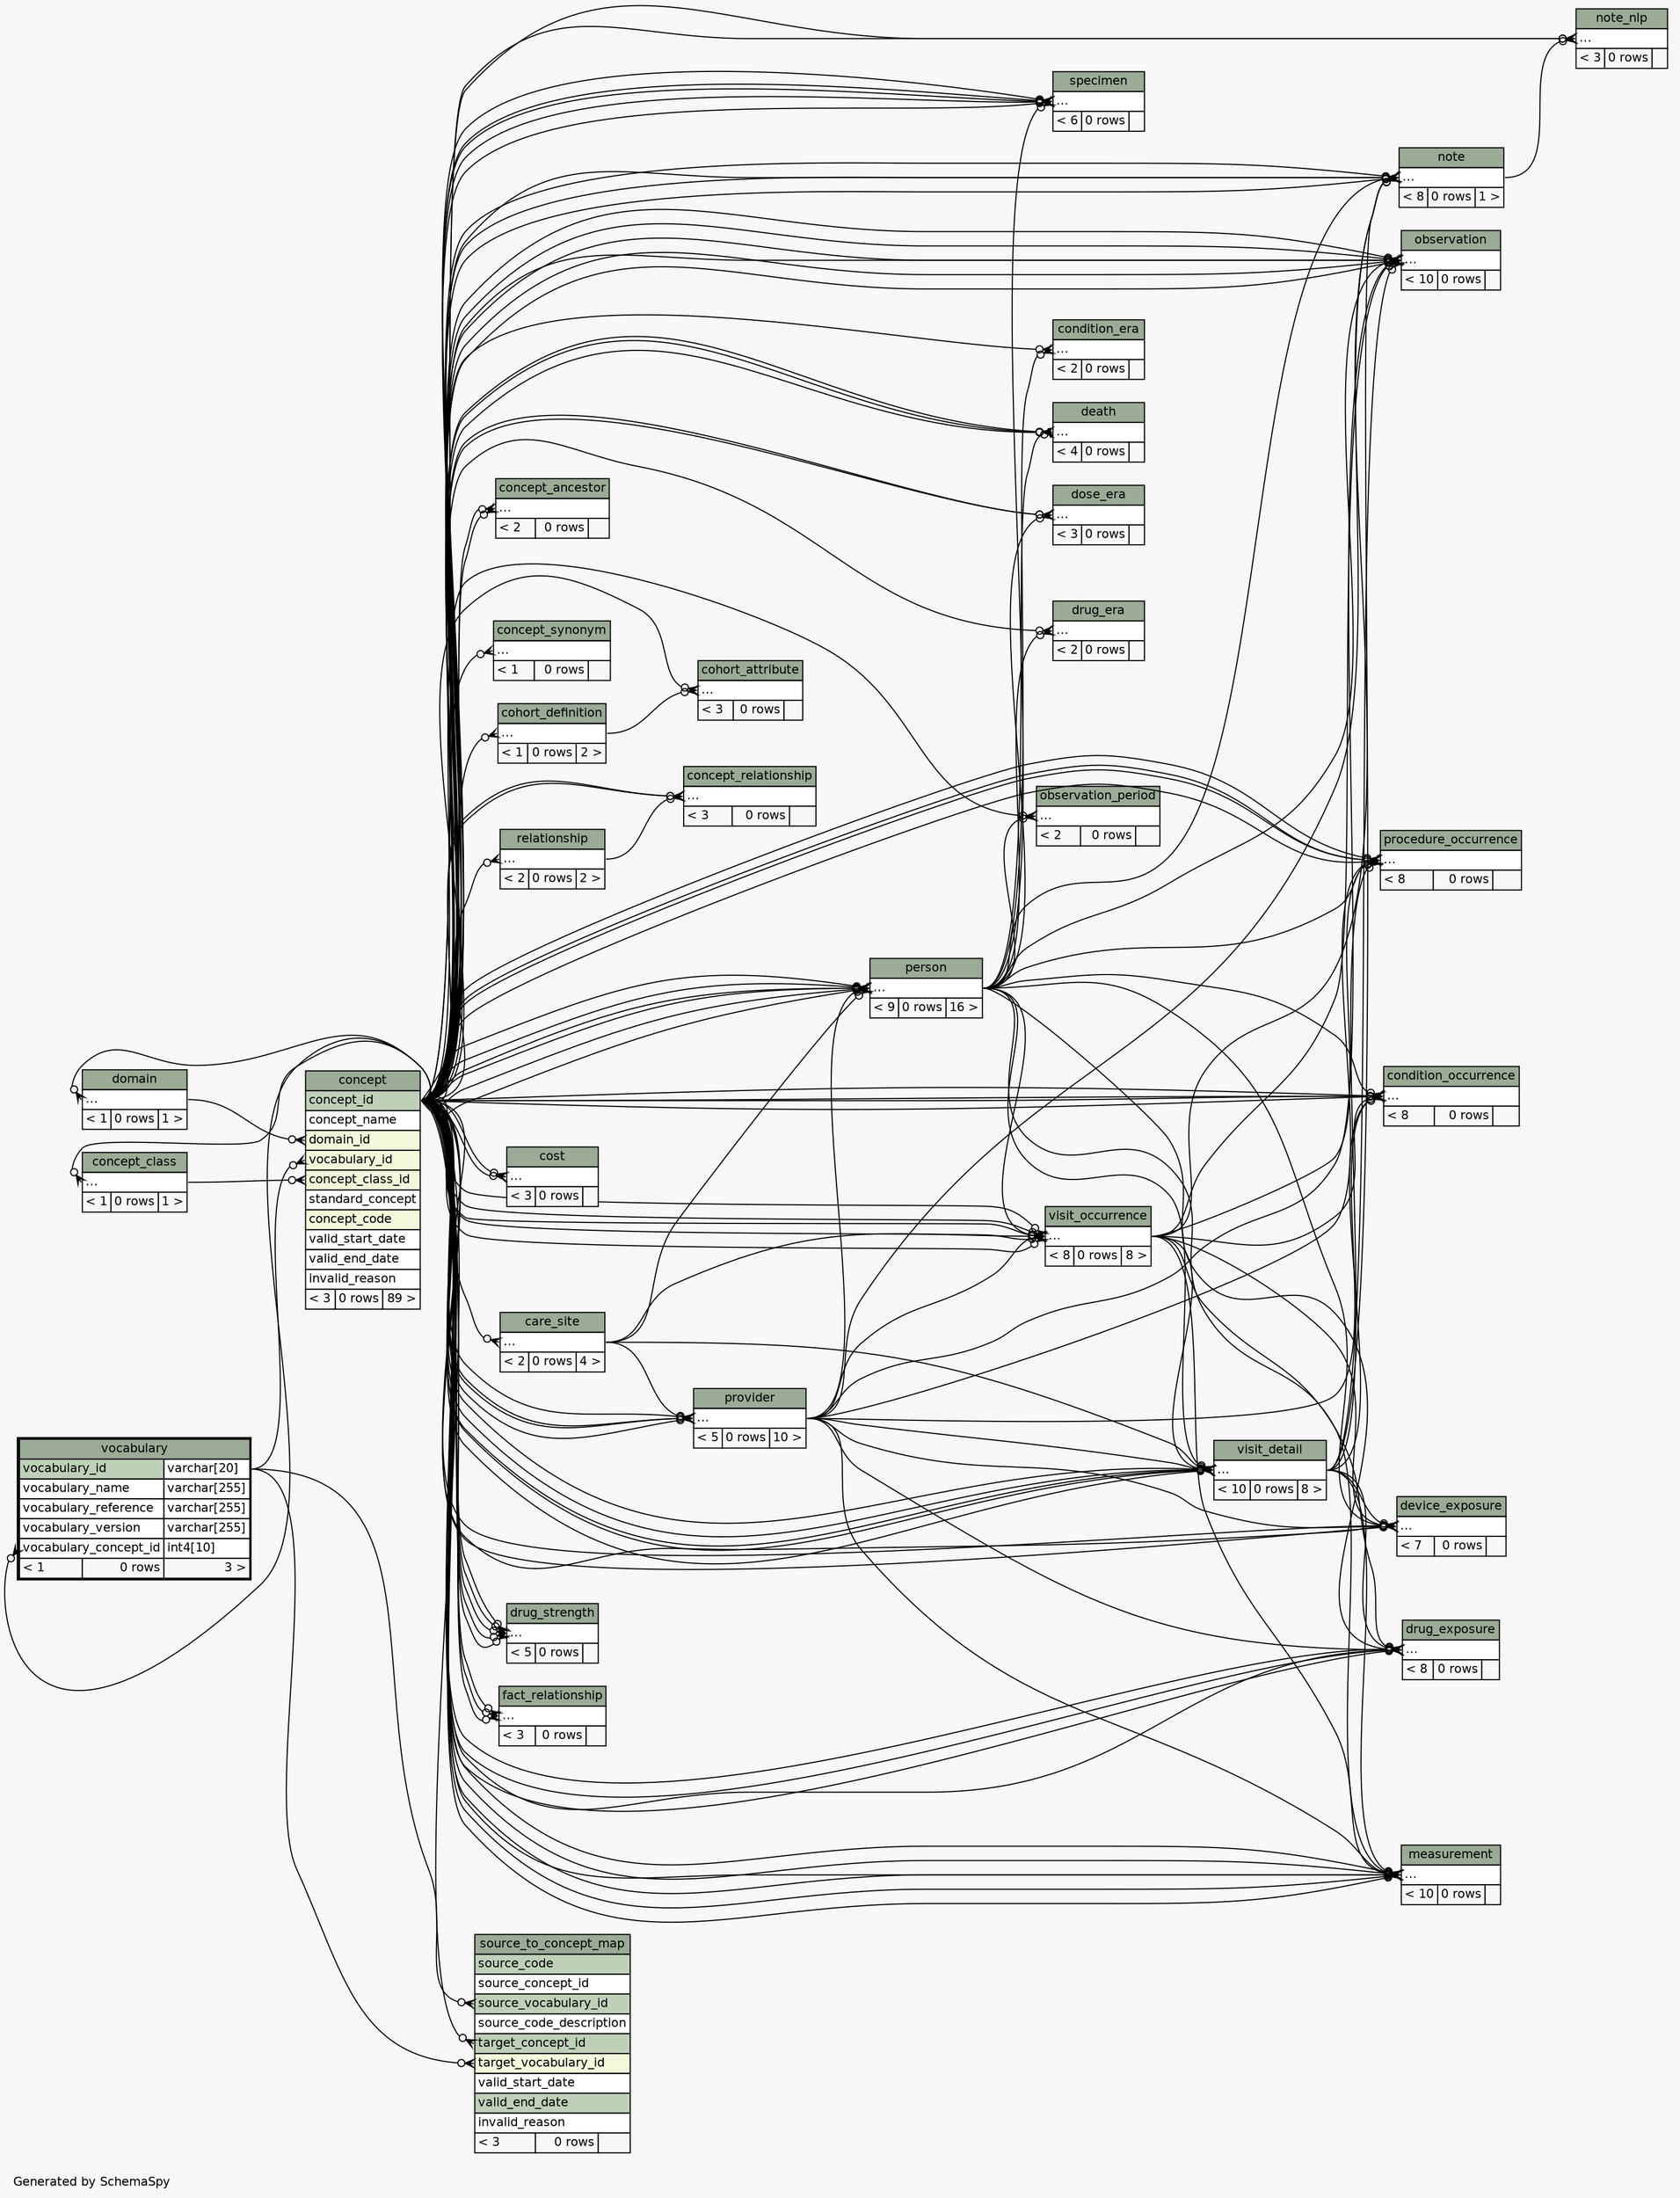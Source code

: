 // dot 2.38.0 on Linux 4.10.0-32-generic
// SchemaSpy rev 590
digraph "twoDegreesRelationshipsDiagram" {
  graph [
    rankdir="RL"
    bgcolor="#f7f7f7"
    label="\nGenerated by SchemaSpy"
    labeljust="l"
    nodesep="0.18"
    ranksep="0.46"
    fontname="Helvetica"
    fontsize="11"
  ];
  node [
    fontname="Helvetica"
    fontsize="11"
    shape="plaintext"
  ];
  edge [
    arrowsize="0.8"
  ];
  "care_site":"elipses":w -> "concept":"concept_id":e [arrowhead=none dir=back arrowtail=crowodot];
  "cohort_attribute":"elipses":w -> "cohort_definition":"elipses":e [arrowhead=none dir=back arrowtail=crowodot];
  "cohort_attribute":"elipses":w -> "concept":"concept_id":e [arrowhead=none dir=back arrowtail=crowodot];
  "cohort_definition":"elipses":w -> "concept":"concept_id":e [arrowhead=none dir=back arrowtail=crowodot];
  "concept":"concept_class_id":w -> "concept_class":"elipses":e [arrowhead=none dir=back arrowtail=crowodot];
  "concept":"domain_id":w -> "domain":"elipses":e [arrowhead=none dir=back arrowtail=crowodot];
  "concept":"vocabulary_id":w -> "vocabulary":"vocabulary_id.type":e [arrowhead=none dir=back arrowtail=crowodot];
  "concept_ancestor":"elipses":w -> "concept":"concept_id":e [arrowhead=none dir=back arrowtail=crowodot];
  "concept_ancestor":"elipses":w -> "concept":"concept_id":e [arrowhead=none dir=back arrowtail=crowodot];
  "concept_class":"elipses":w -> "concept":"concept_id":e [arrowhead=none dir=back arrowtail=crowodot];
  "concept_relationship":"elipses":w -> "concept":"concept_id":e [arrowhead=none dir=back arrowtail=crowodot];
  "concept_relationship":"elipses":w -> "concept":"concept_id":e [arrowhead=none dir=back arrowtail=crowodot];
  "concept_relationship":"elipses":w -> "relationship":"elipses":e [arrowhead=none dir=back arrowtail=crowodot];
  "concept_synonym":"elipses":w -> "concept":"concept_id":e [arrowhead=none dir=back arrowtail=crowodot];
  "condition_era":"elipses":w -> "concept":"concept_id":e [arrowhead=none dir=back arrowtail=crowodot];
  "condition_era":"elipses":w -> "person":"elipses":e [arrowhead=none dir=back arrowtail=crowodot];
  "condition_occurrence":"elipses":w -> "concept":"concept_id":e [arrowhead=none dir=back arrowtail=crowodot];
  "condition_occurrence":"elipses":w -> "concept":"concept_id":e [arrowhead=none dir=back arrowtail=crowodot];
  "condition_occurrence":"elipses":w -> "concept":"concept_id":e [arrowhead=none dir=back arrowtail=crowodot];
  "condition_occurrence":"elipses":w -> "concept":"concept_id":e [arrowhead=none dir=back arrowtail=crowodot];
  "condition_occurrence":"elipses":w -> "person":"elipses":e [arrowhead=none dir=back arrowtail=crowodot];
  "condition_occurrence":"elipses":w -> "provider":"elipses":e [arrowhead=none dir=back arrowtail=crowodot];
  "condition_occurrence":"elipses":w -> "visit_detail":"elipses":e [arrowhead=none dir=back arrowtail=crowodot];
  "condition_occurrence":"elipses":w -> "visit_occurrence":"elipses":e [arrowhead=none dir=back arrowtail=crowodot];
  "cost":"elipses":w -> "concept":"concept_id":e [arrowhead=none dir=back arrowtail=crowodot];
  "cost":"elipses":w -> "concept":"concept_id":e [arrowhead=none dir=back arrowtail=crowodot];
  "death":"elipses":w -> "concept":"concept_id":e [arrowhead=none dir=back arrowtail=crowodot];
  "death":"elipses":w -> "concept":"concept_id":e [arrowhead=none dir=back arrowtail=crowodot];
  "death":"elipses":w -> "concept":"concept_id":e [arrowhead=none dir=back arrowtail=crowodot];
  "death":"elipses":w -> "person":"elipses":e [arrowhead=none dir=back arrowtail=teeodot];
  "device_exposure":"elipses":w -> "concept":"concept_id":e [arrowhead=none dir=back arrowtail=crowodot];
  "device_exposure":"elipses":w -> "concept":"concept_id":e [arrowhead=none dir=back arrowtail=crowodot];
  "device_exposure":"elipses":w -> "concept":"concept_id":e [arrowhead=none dir=back arrowtail=crowodot];
  "device_exposure":"elipses":w -> "person":"elipses":e [arrowhead=none dir=back arrowtail=crowodot];
  "device_exposure":"elipses":w -> "provider":"elipses":e [arrowhead=none dir=back arrowtail=crowodot];
  "device_exposure":"elipses":w -> "visit_detail":"elipses":e [arrowhead=none dir=back arrowtail=crowodot];
  "device_exposure":"elipses":w -> "visit_occurrence":"elipses":e [arrowhead=none dir=back arrowtail=crowodot];
  "domain":"elipses":w -> "concept":"concept_id":e [arrowhead=none dir=back arrowtail=crowodot];
  "dose_era":"elipses":w -> "concept":"concept_id":e [arrowhead=none dir=back arrowtail=crowodot];
  "dose_era":"elipses":w -> "person":"elipses":e [arrowhead=none dir=back arrowtail=crowodot];
  "dose_era":"elipses":w -> "concept":"concept_id":e [arrowhead=none dir=back arrowtail=crowodot];
  "drug_era":"elipses":w -> "concept":"concept_id":e [arrowhead=none dir=back arrowtail=crowodot];
  "drug_era":"elipses":w -> "person":"elipses":e [arrowhead=none dir=back arrowtail=crowodot];
  "drug_exposure":"elipses":w -> "concept":"concept_id":e [arrowhead=none dir=back arrowtail=crowodot];
  "drug_exposure":"elipses":w -> "concept":"concept_id":e [arrowhead=none dir=back arrowtail=crowodot];
  "drug_exposure":"elipses":w -> "concept":"concept_id":e [arrowhead=none dir=back arrowtail=crowodot];
  "drug_exposure":"elipses":w -> "person":"elipses":e [arrowhead=none dir=back arrowtail=crowodot];
  "drug_exposure":"elipses":w -> "provider":"elipses":e [arrowhead=none dir=back arrowtail=crowodot];
  "drug_exposure":"elipses":w -> "concept":"concept_id":e [arrowhead=none dir=back arrowtail=crowodot];
  "drug_exposure":"elipses":w -> "visit_detail":"elipses":e [arrowhead=none dir=back arrowtail=crowodot];
  "drug_exposure":"elipses":w -> "visit_occurrence":"elipses":e [arrowhead=none dir=back arrowtail=crowodot];
  "drug_strength":"elipses":w -> "concept":"concept_id":e [arrowhead=none dir=back arrowtail=crowodot];
  "drug_strength":"elipses":w -> "concept":"concept_id":e [arrowhead=none dir=back arrowtail=crowodot];
  "drug_strength":"elipses":w -> "concept":"concept_id":e [arrowhead=none dir=back arrowtail=crowodot];
  "drug_strength":"elipses":w -> "concept":"concept_id":e [arrowhead=none dir=back arrowtail=crowodot];
  "drug_strength":"elipses":w -> "concept":"concept_id":e [arrowhead=none dir=back arrowtail=crowodot];
  "fact_relationship":"elipses":w -> "concept":"concept_id":e [arrowhead=none dir=back arrowtail=crowodot];
  "fact_relationship":"elipses":w -> "concept":"concept_id":e [arrowhead=none dir=back arrowtail=crowodot];
  "fact_relationship":"elipses":w -> "concept":"concept_id":e [arrowhead=none dir=back arrowtail=crowodot];
  "measurement":"elipses":w -> "concept":"concept_id":e [arrowhead=none dir=back arrowtail=crowodot];
  "measurement":"elipses":w -> "concept":"concept_id":e [arrowhead=none dir=back arrowtail=crowodot];
  "measurement":"elipses":w -> "concept":"concept_id":e [arrowhead=none dir=back arrowtail=crowodot];
  "measurement":"elipses":w -> "concept":"concept_id":e [arrowhead=none dir=back arrowtail=crowodot];
  "measurement":"elipses":w -> "person":"elipses":e [arrowhead=none dir=back arrowtail=crowodot];
  "measurement":"elipses":w -> "provider":"elipses":e [arrowhead=none dir=back arrowtail=crowodot];
  "measurement":"elipses":w -> "concept":"concept_id":e [arrowhead=none dir=back arrowtail=crowodot];
  "measurement":"elipses":w -> "concept":"concept_id":e [arrowhead=none dir=back arrowtail=crowodot];
  "measurement":"elipses":w -> "visit_detail":"elipses":e [arrowhead=none dir=back arrowtail=crowodot];
  "measurement":"elipses":w -> "visit_occurrence":"elipses":e [arrowhead=none dir=back arrowtail=crowodot];
  "note":"elipses":w -> "concept":"concept_id":e [arrowhead=none dir=back arrowtail=crowodot];
  "note":"elipses":w -> "concept":"concept_id":e [arrowhead=none dir=back arrowtail=crowodot];
  "note":"elipses":w -> "concept":"concept_id":e [arrowhead=none dir=back arrowtail=crowodot];
  "note":"elipses":w -> "concept":"concept_id":e [arrowhead=none dir=back arrowtail=crowodot];
  "note":"elipses":w -> "person":"elipses":e [arrowhead=none dir=back arrowtail=crowodot];
  "note":"elipses":w -> "provider":"elipses":e [arrowhead=none dir=back arrowtail=crowodot];
  "note":"elipses":w -> "visit_detail":"elipses":e [arrowhead=none dir=back arrowtail=crowodot];
  "note":"elipses":w -> "visit_occurrence":"elipses":e [arrowhead=none dir=back arrowtail=crowodot];
  "note_nlp":"elipses":w -> "note":"elipses":e [arrowhead=none dir=back arrowtail=crowodot];
  "note_nlp":"elipses":w -> "concept":"concept_id":e [arrowhead=none dir=back arrowtail=crowodot];
  "note_nlp":"elipses":w -> "concept":"concept_id":e [arrowhead=none dir=back arrowtail=crowodot];
  "observation":"elipses":w -> "concept":"concept_id":e [arrowhead=none dir=back arrowtail=crowodot];
  "observation":"elipses":w -> "concept":"concept_id":e [arrowhead=none dir=back arrowtail=crowodot];
  "observation":"elipses":w -> "concept":"concept_id":e [arrowhead=none dir=back arrowtail=crowodot];
  "observation":"elipses":w -> "person":"elipses":e [arrowhead=none dir=back arrowtail=crowodot];
  "observation":"elipses":w -> "provider":"elipses":e [arrowhead=none dir=back arrowtail=crowodot];
  "observation":"elipses":w -> "concept":"concept_id":e [arrowhead=none dir=back arrowtail=crowodot];
  "observation":"elipses":w -> "concept":"concept_id":e [arrowhead=none dir=back arrowtail=crowodot];
  "observation":"elipses":w -> "concept":"concept_id":e [arrowhead=none dir=back arrowtail=crowodot];
  "observation":"elipses":w -> "visit_detail":"elipses":e [arrowhead=none dir=back arrowtail=crowodot];
  "observation":"elipses":w -> "visit_occurrence":"elipses":e [arrowhead=none dir=back arrowtail=crowodot];
  "observation_period":"elipses":w -> "concept":"concept_id":e [arrowhead=none dir=back arrowtail=crowodot];
  "observation_period":"elipses":w -> "person":"elipses":e [arrowhead=none dir=back arrowtail=crowodot];
  "person":"elipses":w -> "care_site":"elipses":e [arrowhead=none dir=back arrowtail=crowodot];
  "person":"elipses":w -> "concept":"concept_id":e [arrowhead=none dir=back arrowtail=crowodot];
  "person":"elipses":w -> "concept":"concept_id":e [arrowhead=none dir=back arrowtail=crowodot];
  "person":"elipses":w -> "concept":"concept_id":e [arrowhead=none dir=back arrowtail=crowodot];
  "person":"elipses":w -> "concept":"concept_id":e [arrowhead=none dir=back arrowtail=crowodot];
  "person":"elipses":w -> "provider":"elipses":e [arrowhead=none dir=back arrowtail=crowodot];
  "person":"elipses":w -> "concept":"concept_id":e [arrowhead=none dir=back arrowtail=crowodot];
  "person":"elipses":w -> "concept":"concept_id":e [arrowhead=none dir=back arrowtail=crowodot];
  "procedure_occurrence":"elipses":w -> "concept":"concept_id":e [arrowhead=none dir=back arrowtail=crowodot];
  "procedure_occurrence":"elipses":w -> "person":"elipses":e [arrowhead=none dir=back arrowtail=crowodot];
  "procedure_occurrence":"elipses":w -> "concept":"concept_id":e [arrowhead=none dir=back arrowtail=crowodot];
  "procedure_occurrence":"elipses":w -> "concept":"concept_id":e [arrowhead=none dir=back arrowtail=crowodot];
  "procedure_occurrence":"elipses":w -> "concept":"concept_id":e [arrowhead=none dir=back arrowtail=crowodot];
  "procedure_occurrence":"elipses":w -> "provider":"elipses":e [arrowhead=none dir=back arrowtail=crowodot];
  "procedure_occurrence":"elipses":w -> "visit_detail":"elipses":e [arrowhead=none dir=back arrowtail=crowodot];
  "procedure_occurrence":"elipses":w -> "visit_occurrence":"elipses":e [arrowhead=none dir=back arrowtail=crowodot];
  "provider":"elipses":w -> "care_site":"elipses":e [arrowhead=none dir=back arrowtail=crowodot];
  "provider":"elipses":w -> "concept":"concept_id":e [arrowhead=none dir=back arrowtail=crowodot];
  "provider":"elipses":w -> "concept":"concept_id":e [arrowhead=none dir=back arrowtail=crowodot];
  "provider":"elipses":w -> "concept":"concept_id":e [arrowhead=none dir=back arrowtail=crowodot];
  "provider":"elipses":w -> "concept":"concept_id":e [arrowhead=none dir=back arrowtail=crowodot];
  "relationship":"elipses":w -> "concept":"concept_id":e [arrowhead=none dir=back arrowtail=crowodot];
  "source_to_concept_map":"source_vocabulary_id":w -> "vocabulary":"vocabulary_id.type":e [arrowhead=none dir=back arrowtail=crowodot];
  "source_to_concept_map":"target_concept_id":w -> "concept":"concept_id":e [arrowhead=none dir=back arrowtail=crowodot];
  "source_to_concept_map":"target_vocabulary_id":w -> "vocabulary":"vocabulary_id.type":e [arrowhead=none dir=back arrowtail=crowodot];
  "specimen":"elipses":w -> "concept":"concept_id":e [arrowhead=none dir=back arrowtail=crowodot];
  "specimen":"elipses":w -> "concept":"concept_id":e [arrowhead=none dir=back arrowtail=crowodot];
  "specimen":"elipses":w -> "person":"elipses":e [arrowhead=none dir=back arrowtail=crowodot];
  "specimen":"elipses":w -> "concept":"concept_id":e [arrowhead=none dir=back arrowtail=crowodot];
  "specimen":"elipses":w -> "concept":"concept_id":e [arrowhead=none dir=back arrowtail=crowodot];
  "specimen":"elipses":w -> "concept":"concept_id":e [arrowhead=none dir=back arrowtail=crowodot];
  "visit_detail":"elipses":w -> "concept":"concept_id":e [arrowhead=none dir=back arrowtail=crowodot];
  "visit_detail":"elipses":w -> "care_site":"elipses":e [arrowhead=none dir=back arrowtail=crowodot];
  "visit_detail":"elipses":w -> "concept":"concept_id":e [arrowhead=none dir=back arrowtail=crowodot];
  "visit_detail":"elipses":w -> "person":"elipses":e [arrowhead=none dir=back arrowtail=crowodot];
  "visit_detail":"elipses":w -> "provider":"elipses":e [arrowhead=none dir=back arrowtail=crowodot];
  "visit_detail":"elipses":w -> "concept":"concept_id":e [arrowhead=none dir=back arrowtail=crowodot];
  "visit_detail":"elipses":w -> "visit_occurrence":"elipses":e [arrowhead=none dir=back arrowtail=crowodot];
  "visit_detail":"elipses":w -> "concept":"concept_id":e [arrowhead=none dir=back arrowtail=crowodot];
  "visit_detail":"elipses":w -> "concept":"concept_id":e [arrowhead=none dir=back arrowtail=crowodot];
  "visit_occurrence":"elipses":w -> "concept":"concept_id":e [arrowhead=none dir=back arrowtail=crowodot];
  "visit_occurrence":"elipses":w -> "care_site":"elipses":e [arrowhead=none dir=back arrowtail=crowodot];
  "visit_occurrence":"elipses":w -> "concept":"concept_id":e [arrowhead=none dir=back arrowtail=crowodot];
  "visit_occurrence":"elipses":w -> "person":"elipses":e [arrowhead=none dir=back arrowtail=crowodot];
  "visit_occurrence":"elipses":w -> "provider":"elipses":e [arrowhead=none dir=back arrowtail=crowodot];
  "visit_occurrence":"elipses":w -> "concept":"concept_id":e [arrowhead=none dir=back arrowtail=crowodot];
  "visit_occurrence":"elipses":w -> "concept":"concept_id":e [arrowhead=none dir=back arrowtail=crowodot];
  "visit_occurrence":"elipses":w -> "concept":"concept_id":e [arrowhead=none dir=back arrowtail=crowodot];
  "vocabulary":"vocabulary_concept_id":w -> "concept":"concept_id":e [arrowhead=none dir=back arrowtail=crowodot];
  "care_site" [
    label=<
    <TABLE BORDER="0" CELLBORDER="1" CELLSPACING="0" BGCOLOR="#ffffff">
      <TR><TD COLSPAN="3" BGCOLOR="#9bab96" ALIGN="CENTER">care_site</TD></TR>
      <TR><TD PORT="elipses" COLSPAN="3" ALIGN="LEFT">...</TD></TR>
      <TR><TD ALIGN="LEFT" BGCOLOR="#f7f7f7">&lt; 2</TD><TD ALIGN="RIGHT" BGCOLOR="#f7f7f7">0 rows</TD><TD ALIGN="RIGHT" BGCOLOR="#f7f7f7">4 &gt;</TD></TR>
    </TABLE>>
    URL="care_site.html"
    tooltip="care_site"
  ];
  "cohort_attribute" [
    label=<
    <TABLE BORDER="0" CELLBORDER="1" CELLSPACING="0" BGCOLOR="#ffffff">
      <TR><TD COLSPAN="3" BGCOLOR="#9bab96" ALIGN="CENTER">cohort_attribute</TD></TR>
      <TR><TD PORT="elipses" COLSPAN="3" ALIGN="LEFT">...</TD></TR>
      <TR><TD ALIGN="LEFT" BGCOLOR="#f7f7f7">&lt; 3</TD><TD ALIGN="RIGHT" BGCOLOR="#f7f7f7">0 rows</TD><TD ALIGN="RIGHT" BGCOLOR="#f7f7f7">  </TD></TR>
    </TABLE>>
    URL="cohort_attribute.html"
    tooltip="cohort_attribute"
  ];
  "cohort_definition" [
    label=<
    <TABLE BORDER="0" CELLBORDER="1" CELLSPACING="0" BGCOLOR="#ffffff">
      <TR><TD COLSPAN="3" BGCOLOR="#9bab96" ALIGN="CENTER">cohort_definition</TD></TR>
      <TR><TD PORT="elipses" COLSPAN="3" ALIGN="LEFT">...</TD></TR>
      <TR><TD ALIGN="LEFT" BGCOLOR="#f7f7f7">&lt; 1</TD><TD ALIGN="RIGHT" BGCOLOR="#f7f7f7">0 rows</TD><TD ALIGN="RIGHT" BGCOLOR="#f7f7f7">2 &gt;</TD></TR>
    </TABLE>>
    URL="cohort_definition.html"
    tooltip="cohort_definition"
  ];
  "concept" [
    label=<
    <TABLE BORDER="0" CELLBORDER="1" CELLSPACING="0" BGCOLOR="#ffffff">
      <TR><TD COLSPAN="3" BGCOLOR="#9bab96" ALIGN="CENTER">concept</TD></TR>
      <TR><TD PORT="concept_id" COLSPAN="3" BGCOLOR="#bed1b8" ALIGN="LEFT">concept_id</TD></TR>
      <TR><TD PORT="concept_name" COLSPAN="3" ALIGN="LEFT">concept_name</TD></TR>
      <TR><TD PORT="domain_id" COLSPAN="3" BGCOLOR="#f4f7da" ALIGN="LEFT">domain_id</TD></TR>
      <TR><TD PORT="vocabulary_id" COLSPAN="3" BGCOLOR="#f4f7da" ALIGN="LEFT">vocabulary_id</TD></TR>
      <TR><TD PORT="concept_class_id" COLSPAN="3" BGCOLOR="#f4f7da" ALIGN="LEFT">concept_class_id</TD></TR>
      <TR><TD PORT="standard_concept" COLSPAN="3" ALIGN="LEFT">standard_concept</TD></TR>
      <TR><TD PORT="concept_code" COLSPAN="3" BGCOLOR="#f4f7da" ALIGN="LEFT">concept_code</TD></TR>
      <TR><TD PORT="valid_start_date" COLSPAN="3" ALIGN="LEFT">valid_start_date</TD></TR>
      <TR><TD PORT="valid_end_date" COLSPAN="3" ALIGN="LEFT">valid_end_date</TD></TR>
      <TR><TD PORT="invalid_reason" COLSPAN="3" ALIGN="LEFT">invalid_reason</TD></TR>
      <TR><TD ALIGN="LEFT" BGCOLOR="#f7f7f7">&lt; 3</TD><TD ALIGN="RIGHT" BGCOLOR="#f7f7f7">0 rows</TD><TD ALIGN="RIGHT" BGCOLOR="#f7f7f7">89 &gt;</TD></TR>
    </TABLE>>
    URL="concept.html"
    tooltip="concept"
  ];
  "concept_ancestor" [
    label=<
    <TABLE BORDER="0" CELLBORDER="1" CELLSPACING="0" BGCOLOR="#ffffff">
      <TR><TD COLSPAN="3" BGCOLOR="#9bab96" ALIGN="CENTER">concept_ancestor</TD></TR>
      <TR><TD PORT="elipses" COLSPAN="3" ALIGN="LEFT">...</TD></TR>
      <TR><TD ALIGN="LEFT" BGCOLOR="#f7f7f7">&lt; 2</TD><TD ALIGN="RIGHT" BGCOLOR="#f7f7f7">0 rows</TD><TD ALIGN="RIGHT" BGCOLOR="#f7f7f7">  </TD></TR>
    </TABLE>>
    URL="concept_ancestor.html"
    tooltip="concept_ancestor"
  ];
  "concept_class" [
    label=<
    <TABLE BORDER="0" CELLBORDER="1" CELLSPACING="0" BGCOLOR="#ffffff">
      <TR><TD COLSPAN="3" BGCOLOR="#9bab96" ALIGN="CENTER">concept_class</TD></TR>
      <TR><TD PORT="elipses" COLSPAN="3" ALIGN="LEFT">...</TD></TR>
      <TR><TD ALIGN="LEFT" BGCOLOR="#f7f7f7">&lt; 1</TD><TD ALIGN="RIGHT" BGCOLOR="#f7f7f7">0 rows</TD><TD ALIGN="RIGHT" BGCOLOR="#f7f7f7">1 &gt;</TD></TR>
    </TABLE>>
    URL="concept_class.html"
    tooltip="concept_class"
  ];
  "concept_relationship" [
    label=<
    <TABLE BORDER="0" CELLBORDER="1" CELLSPACING="0" BGCOLOR="#ffffff">
      <TR><TD COLSPAN="3" BGCOLOR="#9bab96" ALIGN="CENTER">concept_relationship</TD></TR>
      <TR><TD PORT="elipses" COLSPAN="3" ALIGN="LEFT">...</TD></TR>
      <TR><TD ALIGN="LEFT" BGCOLOR="#f7f7f7">&lt; 3</TD><TD ALIGN="RIGHT" BGCOLOR="#f7f7f7">0 rows</TD><TD ALIGN="RIGHT" BGCOLOR="#f7f7f7">  </TD></TR>
    </TABLE>>
    URL="concept_relationship.html"
    tooltip="concept_relationship"
  ];
  "concept_synonym" [
    label=<
    <TABLE BORDER="0" CELLBORDER="1" CELLSPACING="0" BGCOLOR="#ffffff">
      <TR><TD COLSPAN="3" BGCOLOR="#9bab96" ALIGN="CENTER">concept_synonym</TD></TR>
      <TR><TD PORT="elipses" COLSPAN="3" ALIGN="LEFT">...</TD></TR>
      <TR><TD ALIGN="LEFT" BGCOLOR="#f7f7f7">&lt; 1</TD><TD ALIGN="RIGHT" BGCOLOR="#f7f7f7">0 rows</TD><TD ALIGN="RIGHT" BGCOLOR="#f7f7f7">  </TD></TR>
    </TABLE>>
    URL="concept_synonym.html"
    tooltip="concept_synonym"
  ];
  "condition_era" [
    label=<
    <TABLE BORDER="0" CELLBORDER="1" CELLSPACING="0" BGCOLOR="#ffffff">
      <TR><TD COLSPAN="3" BGCOLOR="#9bab96" ALIGN="CENTER">condition_era</TD></TR>
      <TR><TD PORT="elipses" COLSPAN="3" ALIGN="LEFT">...</TD></TR>
      <TR><TD ALIGN="LEFT" BGCOLOR="#f7f7f7">&lt; 2</TD><TD ALIGN="RIGHT" BGCOLOR="#f7f7f7">0 rows</TD><TD ALIGN="RIGHT" BGCOLOR="#f7f7f7">  </TD></TR>
    </TABLE>>
    URL="condition_era.html"
    tooltip="condition_era"
  ];
  "condition_occurrence" [
    label=<
    <TABLE BORDER="0" CELLBORDER="1" CELLSPACING="0" BGCOLOR="#ffffff">
      <TR><TD COLSPAN="3" BGCOLOR="#9bab96" ALIGN="CENTER">condition_occurrence</TD></TR>
      <TR><TD PORT="elipses" COLSPAN="3" ALIGN="LEFT">...</TD></TR>
      <TR><TD ALIGN="LEFT" BGCOLOR="#f7f7f7">&lt; 8</TD><TD ALIGN="RIGHT" BGCOLOR="#f7f7f7">0 rows</TD><TD ALIGN="RIGHT" BGCOLOR="#f7f7f7">  </TD></TR>
    </TABLE>>
    URL="condition_occurrence.html"
    tooltip="condition_occurrence"
  ];
  "cost" [
    label=<
    <TABLE BORDER="0" CELLBORDER="1" CELLSPACING="0" BGCOLOR="#ffffff">
      <TR><TD COLSPAN="3" BGCOLOR="#9bab96" ALIGN="CENTER">cost</TD></TR>
      <TR><TD PORT="elipses" COLSPAN="3" ALIGN="LEFT">...</TD></TR>
      <TR><TD ALIGN="LEFT" BGCOLOR="#f7f7f7">&lt; 3</TD><TD ALIGN="RIGHT" BGCOLOR="#f7f7f7">0 rows</TD><TD ALIGN="RIGHT" BGCOLOR="#f7f7f7">  </TD></TR>
    </TABLE>>
    URL="cost.html"
    tooltip="cost"
  ];
  "death" [
    label=<
    <TABLE BORDER="0" CELLBORDER="1" CELLSPACING="0" BGCOLOR="#ffffff">
      <TR><TD COLSPAN="3" BGCOLOR="#9bab96" ALIGN="CENTER">death</TD></TR>
      <TR><TD PORT="elipses" COLSPAN="3" ALIGN="LEFT">...</TD></TR>
      <TR><TD ALIGN="LEFT" BGCOLOR="#f7f7f7">&lt; 4</TD><TD ALIGN="RIGHT" BGCOLOR="#f7f7f7">0 rows</TD><TD ALIGN="RIGHT" BGCOLOR="#f7f7f7">  </TD></TR>
    </TABLE>>
    URL="death.html"
    tooltip="death"
  ];
  "device_exposure" [
    label=<
    <TABLE BORDER="0" CELLBORDER="1" CELLSPACING="0" BGCOLOR="#ffffff">
      <TR><TD COLSPAN="3" BGCOLOR="#9bab96" ALIGN="CENTER">device_exposure</TD></TR>
      <TR><TD PORT="elipses" COLSPAN="3" ALIGN="LEFT">...</TD></TR>
      <TR><TD ALIGN="LEFT" BGCOLOR="#f7f7f7">&lt; 7</TD><TD ALIGN="RIGHT" BGCOLOR="#f7f7f7">0 rows</TD><TD ALIGN="RIGHT" BGCOLOR="#f7f7f7">  </TD></TR>
    </TABLE>>
    URL="device_exposure.html"
    tooltip="device_exposure"
  ];
  "domain" [
    label=<
    <TABLE BORDER="0" CELLBORDER="1" CELLSPACING="0" BGCOLOR="#ffffff">
      <TR><TD COLSPAN="3" BGCOLOR="#9bab96" ALIGN="CENTER">domain</TD></TR>
      <TR><TD PORT="elipses" COLSPAN="3" ALIGN="LEFT">...</TD></TR>
      <TR><TD ALIGN="LEFT" BGCOLOR="#f7f7f7">&lt; 1</TD><TD ALIGN="RIGHT" BGCOLOR="#f7f7f7">0 rows</TD><TD ALIGN="RIGHT" BGCOLOR="#f7f7f7">1 &gt;</TD></TR>
    </TABLE>>
    URL="domain.html"
    tooltip="domain"
  ];
  "dose_era" [
    label=<
    <TABLE BORDER="0" CELLBORDER="1" CELLSPACING="0" BGCOLOR="#ffffff">
      <TR><TD COLSPAN="3" BGCOLOR="#9bab96" ALIGN="CENTER">dose_era</TD></TR>
      <TR><TD PORT="elipses" COLSPAN="3" ALIGN="LEFT">...</TD></TR>
      <TR><TD ALIGN="LEFT" BGCOLOR="#f7f7f7">&lt; 3</TD><TD ALIGN="RIGHT" BGCOLOR="#f7f7f7">0 rows</TD><TD ALIGN="RIGHT" BGCOLOR="#f7f7f7">  </TD></TR>
    </TABLE>>
    URL="dose_era.html"
    tooltip="dose_era"
  ];
  "drug_era" [
    label=<
    <TABLE BORDER="0" CELLBORDER="1" CELLSPACING="0" BGCOLOR="#ffffff">
      <TR><TD COLSPAN="3" BGCOLOR="#9bab96" ALIGN="CENTER">drug_era</TD></TR>
      <TR><TD PORT="elipses" COLSPAN="3" ALIGN="LEFT">...</TD></TR>
      <TR><TD ALIGN="LEFT" BGCOLOR="#f7f7f7">&lt; 2</TD><TD ALIGN="RIGHT" BGCOLOR="#f7f7f7">0 rows</TD><TD ALIGN="RIGHT" BGCOLOR="#f7f7f7">  </TD></TR>
    </TABLE>>
    URL="drug_era.html"
    tooltip="drug_era"
  ];
  "drug_exposure" [
    label=<
    <TABLE BORDER="0" CELLBORDER="1" CELLSPACING="0" BGCOLOR="#ffffff">
      <TR><TD COLSPAN="3" BGCOLOR="#9bab96" ALIGN="CENTER">drug_exposure</TD></TR>
      <TR><TD PORT="elipses" COLSPAN="3" ALIGN="LEFT">...</TD></TR>
      <TR><TD ALIGN="LEFT" BGCOLOR="#f7f7f7">&lt; 8</TD><TD ALIGN="RIGHT" BGCOLOR="#f7f7f7">0 rows</TD><TD ALIGN="RIGHT" BGCOLOR="#f7f7f7">  </TD></TR>
    </TABLE>>
    URL="drug_exposure.html"
    tooltip="drug_exposure"
  ];
  "drug_strength" [
    label=<
    <TABLE BORDER="0" CELLBORDER="1" CELLSPACING="0" BGCOLOR="#ffffff">
      <TR><TD COLSPAN="3" BGCOLOR="#9bab96" ALIGN="CENTER">drug_strength</TD></TR>
      <TR><TD PORT="elipses" COLSPAN="3" ALIGN="LEFT">...</TD></TR>
      <TR><TD ALIGN="LEFT" BGCOLOR="#f7f7f7">&lt; 5</TD><TD ALIGN="RIGHT" BGCOLOR="#f7f7f7">0 rows</TD><TD ALIGN="RIGHT" BGCOLOR="#f7f7f7">  </TD></TR>
    </TABLE>>
    URL="drug_strength.html"
    tooltip="drug_strength"
  ];
  "fact_relationship" [
    label=<
    <TABLE BORDER="0" CELLBORDER="1" CELLSPACING="0" BGCOLOR="#ffffff">
      <TR><TD COLSPAN="3" BGCOLOR="#9bab96" ALIGN="CENTER">fact_relationship</TD></TR>
      <TR><TD PORT="elipses" COLSPAN="3" ALIGN="LEFT">...</TD></TR>
      <TR><TD ALIGN="LEFT" BGCOLOR="#f7f7f7">&lt; 3</TD><TD ALIGN="RIGHT" BGCOLOR="#f7f7f7">0 rows</TD><TD ALIGN="RIGHT" BGCOLOR="#f7f7f7">  </TD></TR>
    </TABLE>>
    URL="fact_relationship.html"
    tooltip="fact_relationship"
  ];
  "measurement" [
    label=<
    <TABLE BORDER="0" CELLBORDER="1" CELLSPACING="0" BGCOLOR="#ffffff">
      <TR><TD COLSPAN="3" BGCOLOR="#9bab96" ALIGN="CENTER">measurement</TD></TR>
      <TR><TD PORT="elipses" COLSPAN="3" ALIGN="LEFT">...</TD></TR>
      <TR><TD ALIGN="LEFT" BGCOLOR="#f7f7f7">&lt; 10</TD><TD ALIGN="RIGHT" BGCOLOR="#f7f7f7">0 rows</TD><TD ALIGN="RIGHT" BGCOLOR="#f7f7f7">  </TD></TR>
    </TABLE>>
    URL="measurement.html"
    tooltip="measurement"
  ];
  "note" [
    label=<
    <TABLE BORDER="0" CELLBORDER="1" CELLSPACING="0" BGCOLOR="#ffffff">
      <TR><TD COLSPAN="3" BGCOLOR="#9bab96" ALIGN="CENTER">note</TD></TR>
      <TR><TD PORT="elipses" COLSPAN="3" ALIGN="LEFT">...</TD></TR>
      <TR><TD ALIGN="LEFT" BGCOLOR="#f7f7f7">&lt; 8</TD><TD ALIGN="RIGHT" BGCOLOR="#f7f7f7">0 rows</TD><TD ALIGN="RIGHT" BGCOLOR="#f7f7f7">1 &gt;</TD></TR>
    </TABLE>>
    URL="note.html"
    tooltip="note"
  ];
  "note_nlp" [
    label=<
    <TABLE BORDER="0" CELLBORDER="1" CELLSPACING="0" BGCOLOR="#ffffff">
      <TR><TD COLSPAN="3" BGCOLOR="#9bab96" ALIGN="CENTER">note_nlp</TD></TR>
      <TR><TD PORT="elipses" COLSPAN="3" ALIGN="LEFT">...</TD></TR>
      <TR><TD ALIGN="LEFT" BGCOLOR="#f7f7f7">&lt; 3</TD><TD ALIGN="RIGHT" BGCOLOR="#f7f7f7">0 rows</TD><TD ALIGN="RIGHT" BGCOLOR="#f7f7f7">  </TD></TR>
    </TABLE>>
    URL="note_nlp.html"
    tooltip="note_nlp"
  ];
  "observation" [
    label=<
    <TABLE BORDER="0" CELLBORDER="1" CELLSPACING="0" BGCOLOR="#ffffff">
      <TR><TD COLSPAN="3" BGCOLOR="#9bab96" ALIGN="CENTER">observation</TD></TR>
      <TR><TD PORT="elipses" COLSPAN="3" ALIGN="LEFT">...</TD></TR>
      <TR><TD ALIGN="LEFT" BGCOLOR="#f7f7f7">&lt; 10</TD><TD ALIGN="RIGHT" BGCOLOR="#f7f7f7">0 rows</TD><TD ALIGN="RIGHT" BGCOLOR="#f7f7f7">  </TD></TR>
    </TABLE>>
    URL="observation.html"
    tooltip="observation"
  ];
  "observation_period" [
    label=<
    <TABLE BORDER="0" CELLBORDER="1" CELLSPACING="0" BGCOLOR="#ffffff">
      <TR><TD COLSPAN="3" BGCOLOR="#9bab96" ALIGN="CENTER">observation_period</TD></TR>
      <TR><TD PORT="elipses" COLSPAN="3" ALIGN="LEFT">...</TD></TR>
      <TR><TD ALIGN="LEFT" BGCOLOR="#f7f7f7">&lt; 2</TD><TD ALIGN="RIGHT" BGCOLOR="#f7f7f7">0 rows</TD><TD ALIGN="RIGHT" BGCOLOR="#f7f7f7">  </TD></TR>
    </TABLE>>
    URL="observation_period.html"
    tooltip="observation_period"
  ];
  "person" [
    label=<
    <TABLE BORDER="0" CELLBORDER="1" CELLSPACING="0" BGCOLOR="#ffffff">
      <TR><TD COLSPAN="3" BGCOLOR="#9bab96" ALIGN="CENTER">person</TD></TR>
      <TR><TD PORT="elipses" COLSPAN="3" ALIGN="LEFT">...</TD></TR>
      <TR><TD ALIGN="LEFT" BGCOLOR="#f7f7f7">&lt; 9</TD><TD ALIGN="RIGHT" BGCOLOR="#f7f7f7">0 rows</TD><TD ALIGN="RIGHT" BGCOLOR="#f7f7f7">16 &gt;</TD></TR>
    </TABLE>>
    URL="person.html"
    tooltip="person"
  ];
  "procedure_occurrence" [
    label=<
    <TABLE BORDER="0" CELLBORDER="1" CELLSPACING="0" BGCOLOR="#ffffff">
      <TR><TD COLSPAN="3" BGCOLOR="#9bab96" ALIGN="CENTER">procedure_occurrence</TD></TR>
      <TR><TD PORT="elipses" COLSPAN="3" ALIGN="LEFT">...</TD></TR>
      <TR><TD ALIGN="LEFT" BGCOLOR="#f7f7f7">&lt; 8</TD><TD ALIGN="RIGHT" BGCOLOR="#f7f7f7">0 rows</TD><TD ALIGN="RIGHT" BGCOLOR="#f7f7f7">  </TD></TR>
    </TABLE>>
    URL="procedure_occurrence.html"
    tooltip="procedure_occurrence"
  ];
  "provider" [
    label=<
    <TABLE BORDER="0" CELLBORDER="1" CELLSPACING="0" BGCOLOR="#ffffff">
      <TR><TD COLSPAN="3" BGCOLOR="#9bab96" ALIGN="CENTER">provider</TD></TR>
      <TR><TD PORT="elipses" COLSPAN="3" ALIGN="LEFT">...</TD></TR>
      <TR><TD ALIGN="LEFT" BGCOLOR="#f7f7f7">&lt; 5</TD><TD ALIGN="RIGHT" BGCOLOR="#f7f7f7">0 rows</TD><TD ALIGN="RIGHT" BGCOLOR="#f7f7f7">10 &gt;</TD></TR>
    </TABLE>>
    URL="provider.html"
    tooltip="provider"
  ];
  "relationship" [
    label=<
    <TABLE BORDER="0" CELLBORDER="1" CELLSPACING="0" BGCOLOR="#ffffff">
      <TR><TD COLSPAN="3" BGCOLOR="#9bab96" ALIGN="CENTER">relationship</TD></TR>
      <TR><TD PORT="elipses" COLSPAN="3" ALIGN="LEFT">...</TD></TR>
      <TR><TD ALIGN="LEFT" BGCOLOR="#f7f7f7">&lt; 2</TD><TD ALIGN="RIGHT" BGCOLOR="#f7f7f7">0 rows</TD><TD ALIGN="RIGHT" BGCOLOR="#f7f7f7">2 &gt;</TD></TR>
    </TABLE>>
    URL="relationship.html"
    tooltip="relationship"
  ];
  "source_to_concept_map" [
    label=<
    <TABLE BORDER="0" CELLBORDER="1" CELLSPACING="0" BGCOLOR="#ffffff">
      <TR><TD COLSPAN="3" BGCOLOR="#9bab96" ALIGN="CENTER">source_to_concept_map</TD></TR>
      <TR><TD PORT="source_code" COLSPAN="3" BGCOLOR="#bed1b8" ALIGN="LEFT">source_code</TD></TR>
      <TR><TD PORT="source_concept_id" COLSPAN="3" ALIGN="LEFT">source_concept_id</TD></TR>
      <TR><TD PORT="source_vocabulary_id" COLSPAN="3" BGCOLOR="#bed1b8" ALIGN="LEFT">source_vocabulary_id</TD></TR>
      <TR><TD PORT="source_code_description" COLSPAN="3" ALIGN="LEFT">source_code_description</TD></TR>
      <TR><TD PORT="target_concept_id" COLSPAN="3" BGCOLOR="#bed1b8" ALIGN="LEFT">target_concept_id</TD></TR>
      <TR><TD PORT="target_vocabulary_id" COLSPAN="3" BGCOLOR="#f4f7da" ALIGN="LEFT">target_vocabulary_id</TD></TR>
      <TR><TD PORT="valid_start_date" COLSPAN="3" ALIGN="LEFT">valid_start_date</TD></TR>
      <TR><TD PORT="valid_end_date" COLSPAN="3" BGCOLOR="#bed1b8" ALIGN="LEFT">valid_end_date</TD></TR>
      <TR><TD PORT="invalid_reason" COLSPAN="3" ALIGN="LEFT">invalid_reason</TD></TR>
      <TR><TD ALIGN="LEFT" BGCOLOR="#f7f7f7">&lt; 3</TD><TD ALIGN="RIGHT" BGCOLOR="#f7f7f7">0 rows</TD><TD ALIGN="RIGHT" BGCOLOR="#f7f7f7">  </TD></TR>
    </TABLE>>
    URL="source_to_concept_map.html"
    tooltip="source_to_concept_map"
  ];
  "specimen" [
    label=<
    <TABLE BORDER="0" CELLBORDER="1" CELLSPACING="0" BGCOLOR="#ffffff">
      <TR><TD COLSPAN="3" BGCOLOR="#9bab96" ALIGN="CENTER">specimen</TD></TR>
      <TR><TD PORT="elipses" COLSPAN="3" ALIGN="LEFT">...</TD></TR>
      <TR><TD ALIGN="LEFT" BGCOLOR="#f7f7f7">&lt; 6</TD><TD ALIGN="RIGHT" BGCOLOR="#f7f7f7">0 rows</TD><TD ALIGN="RIGHT" BGCOLOR="#f7f7f7">  </TD></TR>
    </TABLE>>
    URL="specimen.html"
    tooltip="specimen"
  ];
  "visit_detail" [
    label=<
    <TABLE BORDER="0" CELLBORDER="1" CELLSPACING="0" BGCOLOR="#ffffff">
      <TR><TD COLSPAN="3" BGCOLOR="#9bab96" ALIGN="CENTER">visit_detail</TD></TR>
      <TR><TD PORT="elipses" COLSPAN="3" ALIGN="LEFT">...</TD></TR>
      <TR><TD ALIGN="LEFT" BGCOLOR="#f7f7f7">&lt; 10</TD><TD ALIGN="RIGHT" BGCOLOR="#f7f7f7">0 rows</TD><TD ALIGN="RIGHT" BGCOLOR="#f7f7f7">8 &gt;</TD></TR>
    </TABLE>>
    URL="visit_detail.html"
    tooltip="visit_detail"
  ];
  "visit_occurrence" [
    label=<
    <TABLE BORDER="0" CELLBORDER="1" CELLSPACING="0" BGCOLOR="#ffffff">
      <TR><TD COLSPAN="3" BGCOLOR="#9bab96" ALIGN="CENTER">visit_occurrence</TD></TR>
      <TR><TD PORT="elipses" COLSPAN="3" ALIGN="LEFT">...</TD></TR>
      <TR><TD ALIGN="LEFT" BGCOLOR="#f7f7f7">&lt; 8</TD><TD ALIGN="RIGHT" BGCOLOR="#f7f7f7">0 rows</TD><TD ALIGN="RIGHT" BGCOLOR="#f7f7f7">8 &gt;</TD></TR>
    </TABLE>>
    URL="visit_occurrence.html"
    tooltip="visit_occurrence"
  ];
  "vocabulary" [
    label=<
    <TABLE BORDER="2" CELLBORDER="1" CELLSPACING="0" BGCOLOR="#ffffff">
      <TR><TD COLSPAN="3" BGCOLOR="#9bab96" ALIGN="CENTER">vocabulary</TD></TR>
      <TR><TD PORT="vocabulary_id" COLSPAN="2" BGCOLOR="#bed1b8" ALIGN="LEFT">vocabulary_id</TD><TD PORT="vocabulary_id.type" ALIGN="LEFT">varchar[20]</TD></TR>
      <TR><TD PORT="vocabulary_name" COLSPAN="2" ALIGN="LEFT">vocabulary_name</TD><TD PORT="vocabulary_name.type" ALIGN="LEFT">varchar[255]</TD></TR>
      <TR><TD PORT="vocabulary_reference" COLSPAN="2" ALIGN="LEFT">vocabulary_reference</TD><TD PORT="vocabulary_reference.type" ALIGN="LEFT">varchar[255]</TD></TR>
      <TR><TD PORT="vocabulary_version" COLSPAN="2" ALIGN="LEFT">vocabulary_version</TD><TD PORT="vocabulary_version.type" ALIGN="LEFT">varchar[255]</TD></TR>
      <TR><TD PORT="vocabulary_concept_id" COLSPAN="2" ALIGN="LEFT">vocabulary_concept_id</TD><TD PORT="vocabulary_concept_id.type" ALIGN="LEFT">int4[10]</TD></TR>
      <TR><TD ALIGN="LEFT" BGCOLOR="#f7f7f7">&lt; 1</TD><TD ALIGN="RIGHT" BGCOLOR="#f7f7f7">0 rows</TD><TD ALIGN="RIGHT" BGCOLOR="#f7f7f7">3 &gt;</TD></TR>
    </TABLE>>
    URL="vocabulary.html"
    tooltip="vocabulary"
  ];
}
